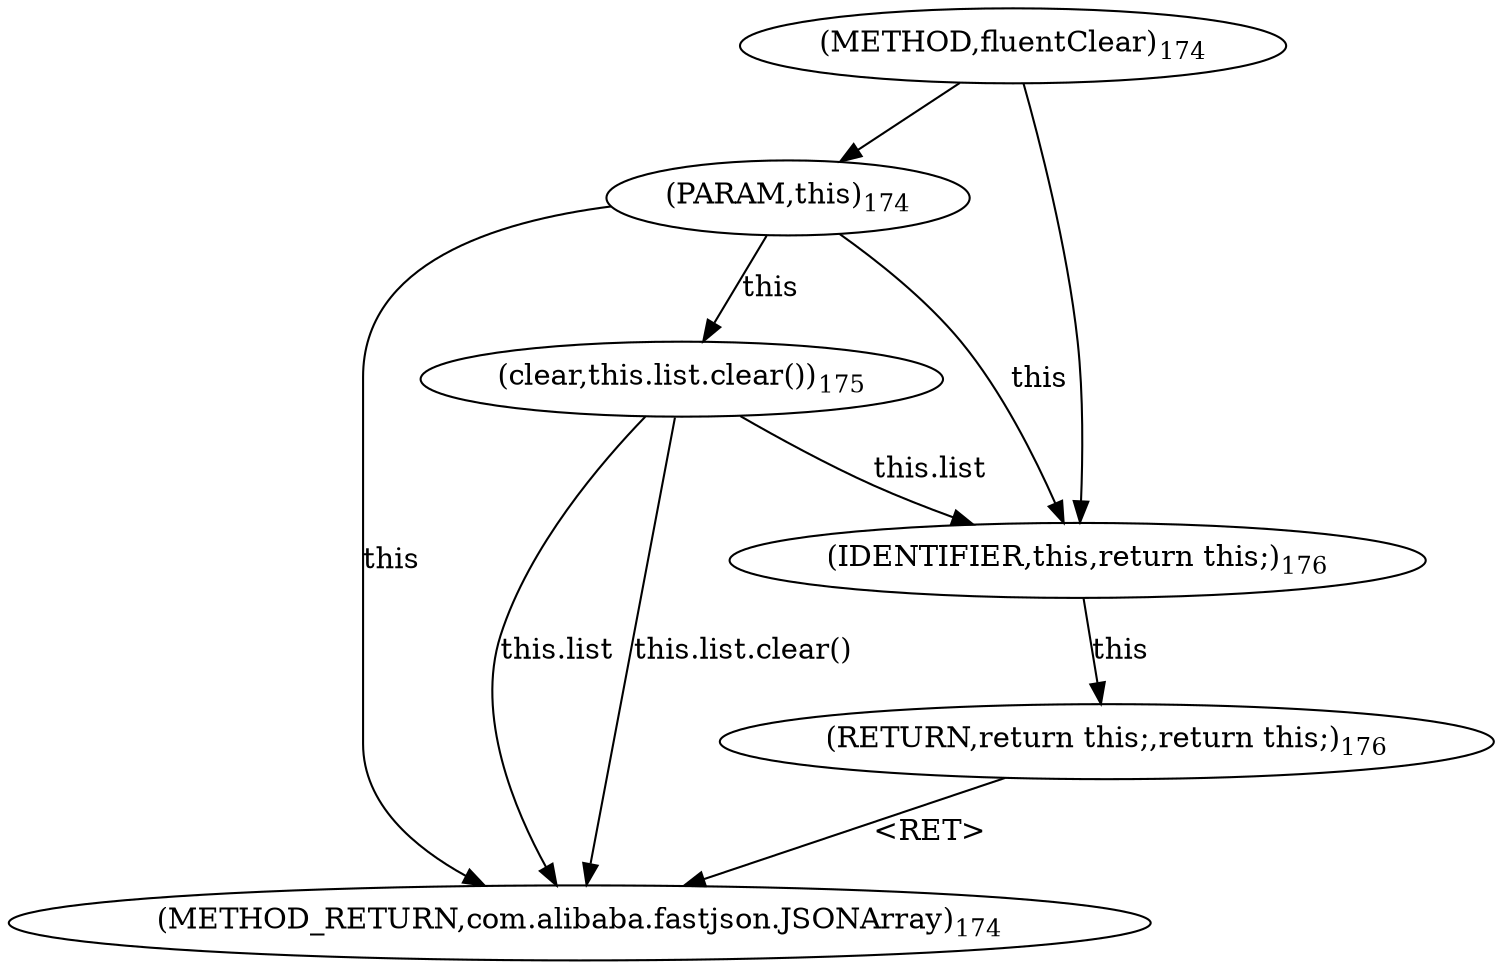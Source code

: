 digraph "fluentClear" {  
"542" [label = <(METHOD,fluentClear)<SUB>174</SUB>> ]
"551" [label = <(METHOD_RETURN,com.alibaba.fastjson.JSONArray)<SUB>174</SUB>> ]
"20" [label = <(PARAM,this)<SUB>174</SUB>> ]
"544" [label = <(clear,this.list.clear())<SUB>175</SUB>> ]
"548" [label = <(RETURN,return this;,return this;)<SUB>176</SUB>> ]
"544" [label = <(clear,this.list.clear())<SUB>175</SUB>> ]
"19" [label = <(IDENTIFIER,this,return this;)<SUB>176</SUB>> ]
  "548" -> "551"  [ label = "&lt;RET&gt;"] 
  "20" -> "551"  [ label = "this"] 
  "544" -> "551"  [ label = "this.list"] 
  "544" -> "551"  [ label = "this.list.clear()"] 
  "542" -> "20" 
  "19" -> "548"  [ label = "this"] 
  "20" -> "544"  [ label = "this"] 
  "20" -> "19"  [ label = "this"] 
  "544" -> "19"  [ label = "this.list"] 
  "542" -> "19" 
}
